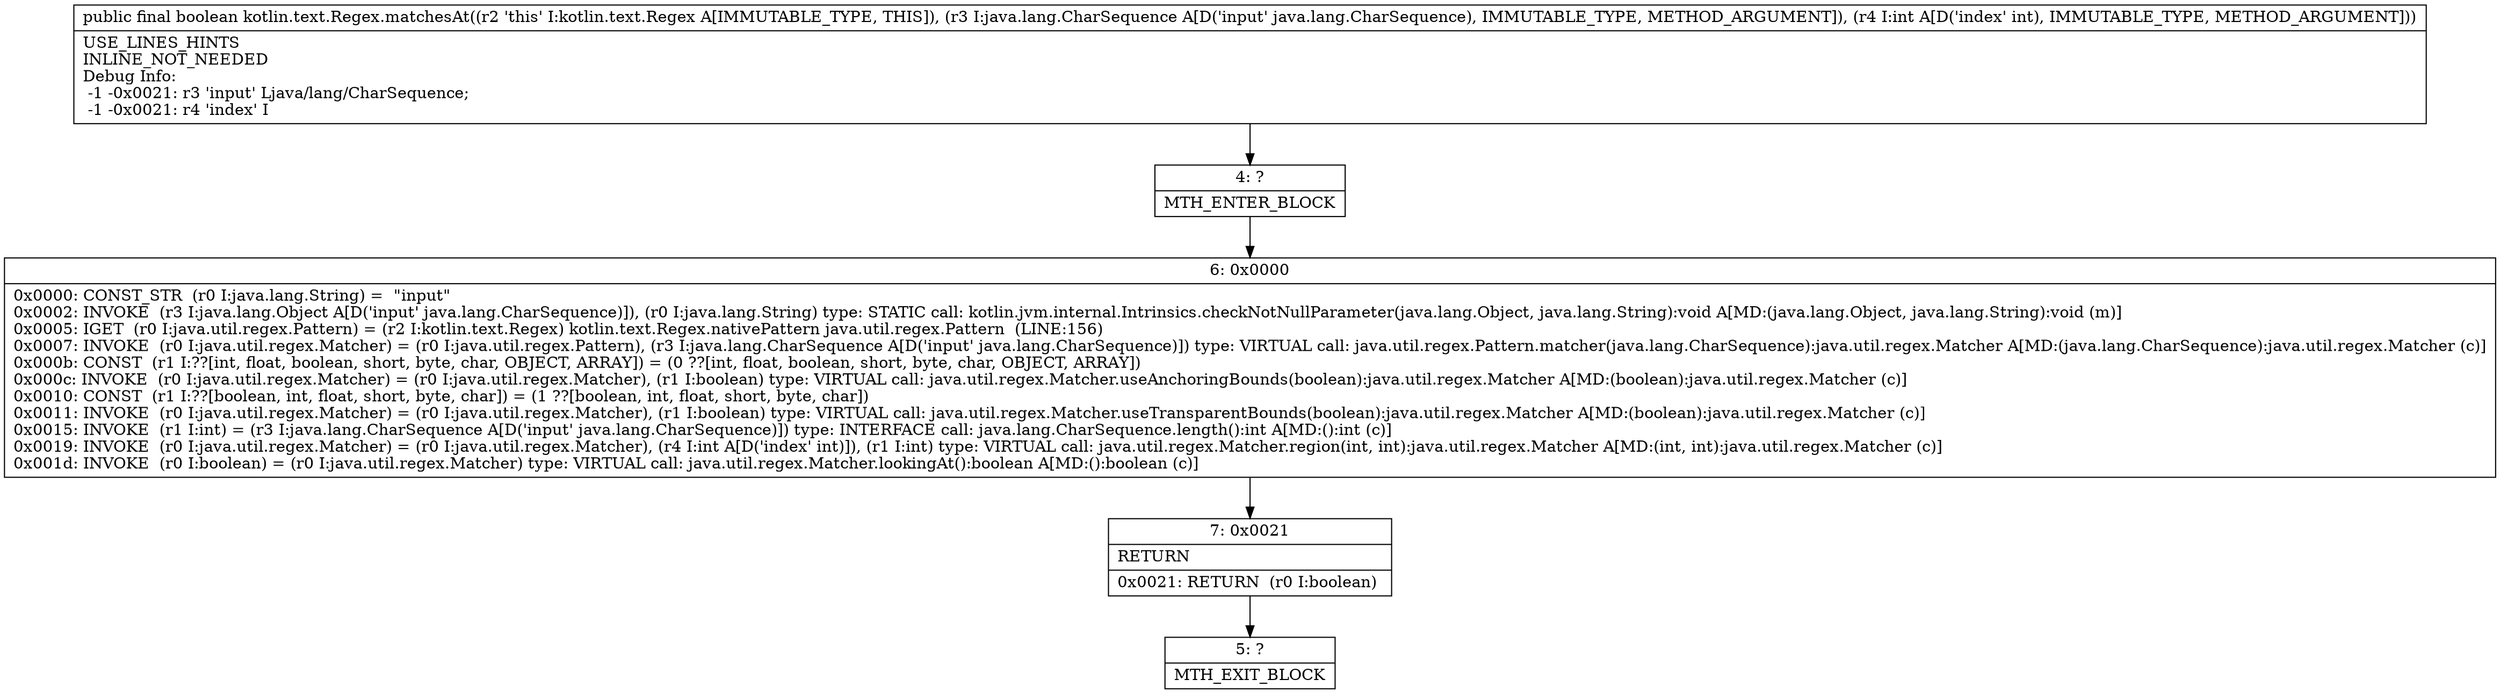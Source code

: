 digraph "CFG forkotlin.text.Regex.matchesAt(Ljava\/lang\/CharSequence;I)Z" {
Node_4 [shape=record,label="{4\:\ ?|MTH_ENTER_BLOCK\l}"];
Node_6 [shape=record,label="{6\:\ 0x0000|0x0000: CONST_STR  (r0 I:java.lang.String) =  \"input\" \l0x0002: INVOKE  (r3 I:java.lang.Object A[D('input' java.lang.CharSequence)]), (r0 I:java.lang.String) type: STATIC call: kotlin.jvm.internal.Intrinsics.checkNotNullParameter(java.lang.Object, java.lang.String):void A[MD:(java.lang.Object, java.lang.String):void (m)]\l0x0005: IGET  (r0 I:java.util.regex.Pattern) = (r2 I:kotlin.text.Regex) kotlin.text.Regex.nativePattern java.util.regex.Pattern  (LINE:156)\l0x0007: INVOKE  (r0 I:java.util.regex.Matcher) = (r0 I:java.util.regex.Pattern), (r3 I:java.lang.CharSequence A[D('input' java.lang.CharSequence)]) type: VIRTUAL call: java.util.regex.Pattern.matcher(java.lang.CharSequence):java.util.regex.Matcher A[MD:(java.lang.CharSequence):java.util.regex.Matcher (c)]\l0x000b: CONST  (r1 I:??[int, float, boolean, short, byte, char, OBJECT, ARRAY]) = (0 ??[int, float, boolean, short, byte, char, OBJECT, ARRAY]) \l0x000c: INVOKE  (r0 I:java.util.regex.Matcher) = (r0 I:java.util.regex.Matcher), (r1 I:boolean) type: VIRTUAL call: java.util.regex.Matcher.useAnchoringBounds(boolean):java.util.regex.Matcher A[MD:(boolean):java.util.regex.Matcher (c)]\l0x0010: CONST  (r1 I:??[boolean, int, float, short, byte, char]) = (1 ??[boolean, int, float, short, byte, char]) \l0x0011: INVOKE  (r0 I:java.util.regex.Matcher) = (r0 I:java.util.regex.Matcher), (r1 I:boolean) type: VIRTUAL call: java.util.regex.Matcher.useTransparentBounds(boolean):java.util.regex.Matcher A[MD:(boolean):java.util.regex.Matcher (c)]\l0x0015: INVOKE  (r1 I:int) = (r3 I:java.lang.CharSequence A[D('input' java.lang.CharSequence)]) type: INTERFACE call: java.lang.CharSequence.length():int A[MD:():int (c)]\l0x0019: INVOKE  (r0 I:java.util.regex.Matcher) = (r0 I:java.util.regex.Matcher), (r4 I:int A[D('index' int)]), (r1 I:int) type: VIRTUAL call: java.util.regex.Matcher.region(int, int):java.util.regex.Matcher A[MD:(int, int):java.util.regex.Matcher (c)]\l0x001d: INVOKE  (r0 I:boolean) = (r0 I:java.util.regex.Matcher) type: VIRTUAL call: java.util.regex.Matcher.lookingAt():boolean A[MD:():boolean (c)]\l}"];
Node_7 [shape=record,label="{7\:\ 0x0021|RETURN\l|0x0021: RETURN  (r0 I:boolean) \l}"];
Node_5 [shape=record,label="{5\:\ ?|MTH_EXIT_BLOCK\l}"];
MethodNode[shape=record,label="{public final boolean kotlin.text.Regex.matchesAt((r2 'this' I:kotlin.text.Regex A[IMMUTABLE_TYPE, THIS]), (r3 I:java.lang.CharSequence A[D('input' java.lang.CharSequence), IMMUTABLE_TYPE, METHOD_ARGUMENT]), (r4 I:int A[D('index' int), IMMUTABLE_TYPE, METHOD_ARGUMENT]))  | USE_LINES_HINTS\lINLINE_NOT_NEEDED\lDebug Info:\l  \-1 \-0x0021: r3 'input' Ljava\/lang\/CharSequence;\l  \-1 \-0x0021: r4 'index' I\l}"];
MethodNode -> Node_4;Node_4 -> Node_6;
Node_6 -> Node_7;
Node_7 -> Node_5;
}

